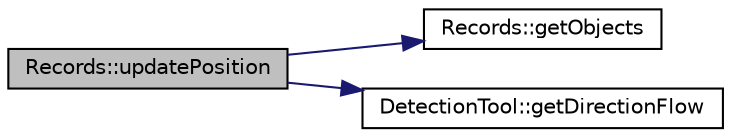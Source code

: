 digraph "Records::updatePosition"
{
  edge [fontname="Helvetica",fontsize="10",labelfontname="Helvetica",labelfontsize="10"];
  node [fontname="Helvetica",fontsize="10",shape=record];
  rankdir="LR";
  Node1 [label="Records::updatePosition",height=0.2,width=0.4,color="black", fillcolor="grey75", style="filled" fontcolor="black"];
  Node1 -> Node2 [color="midnightblue",fontsize="10",style="solid",fontname="Helvetica"];
  Node2 [label="Records::getObjects",height=0.2,width=0.4,color="black", fillcolor="white", style="filled",URL="$class_records.html#a8d221f904989b50f00ea7e4ea5ea61a8"];
  Node1 -> Node3 [color="midnightblue",fontsize="10",style="solid",fontname="Helvetica"];
  Node3 [label="DetectionTool::getDirectionFlow",height=0.2,width=0.4,color="black", fillcolor="white", style="filled",URL="$class_detection_tool.html#af1273598f2885e28cca8413c2c9e93c9"];
}
